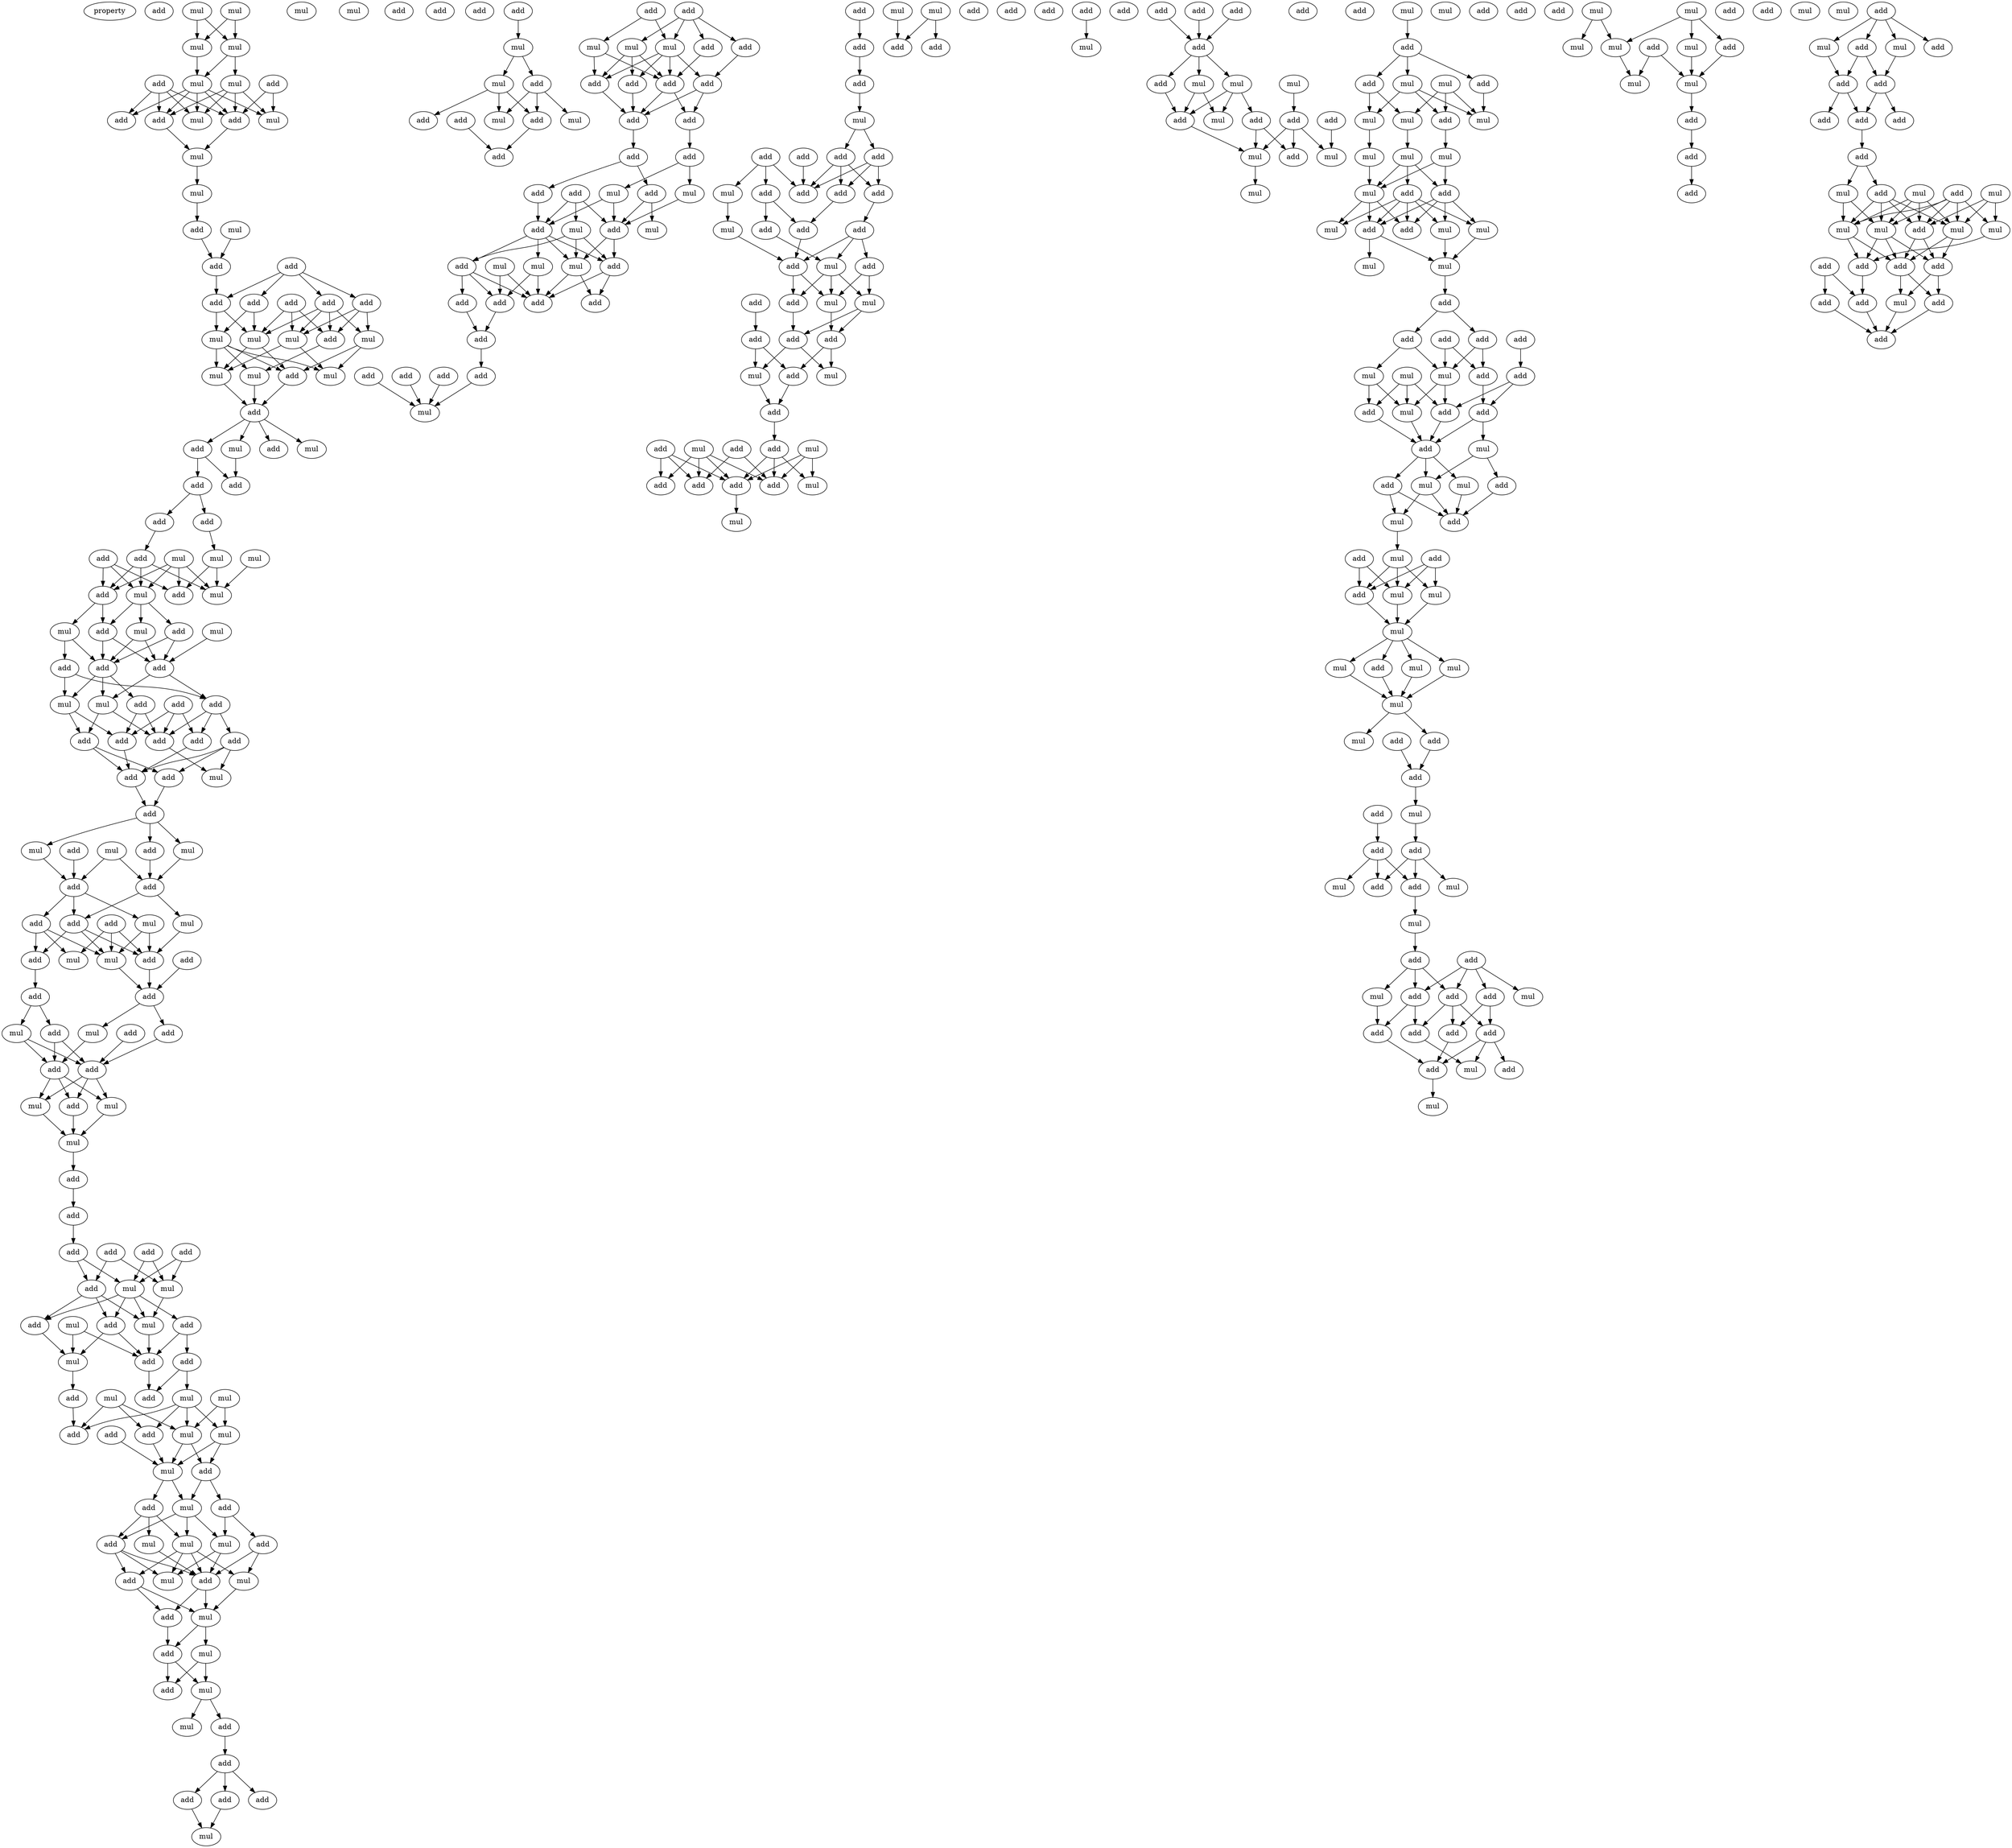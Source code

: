 digraph {
    node [fontcolor=black]
    property [mul=2,lf=1.4]
    0 [ label = add ];
    1 [ label = mul ];
    2 [ label = mul ];
    3 [ label = mul ];
    4 [ label = mul ];
    5 [ label = mul ];
    6 [ label = mul ];
    7 [ label = add ];
    8 [ label = mul ];
    9 [ label = add ];
    10 [ label = add ];
    11 [ label = mul ];
    12 [ label = mul ];
    13 [ label = add ];
    14 [ label = add ];
    15 [ label = mul ];
    16 [ label = mul ];
    17 [ label = add ];
    18 [ label = mul ];
    19 [ label = add ];
    20 [ label = add ];
    21 [ label = add ];
    22 [ label = add ];
    23 [ label = add ];
    24 [ label = add ];
    25 [ label = add ];
    26 [ label = add ];
    27 [ label = mul ];
    28 [ label = mul ];
    29 [ label = mul ];
    30 [ label = mul ];
    31 [ label = add ];
    32 [ label = mul ];
    33 [ label = mul ];
    34 [ label = mul ];
    35 [ label = add ];
    36 [ label = add ];
    37 [ label = add ];
    38 [ label = mul ];
    39 [ label = mul ];
    40 [ label = mul ];
    41 [ label = add ];
    42 [ label = add ];
    43 [ label = add ];
    44 [ label = add ];
    45 [ label = mul ];
    46 [ label = mul ];
    47 [ label = mul ];
    48 [ label = add ];
    49 [ label = add ];
    50 [ label = add ];
    51 [ label = mul ];
    52 [ label = add ];
    53 [ label = mul ];
    54 [ label = mul ];
    55 [ label = add ];
    56 [ label = add ];
    57 [ label = mul ];
    58 [ label = mul ];
    59 [ label = add ];
    60 [ label = add ];
    61 [ label = add ];
    62 [ label = mul ];
    63 [ label = mul ];
    64 [ label = add ];
    65 [ label = add ];
    66 [ label = add ];
    67 [ label = add ];
    68 [ label = add ];
    69 [ label = add ];
    70 [ label = add ];
    71 [ label = add ];
    72 [ label = add ];
    73 [ label = add ];
    74 [ label = mul ];
    75 [ label = add ];
    76 [ label = mul ];
    77 [ label = mul ];
    78 [ label = add ];
    79 [ label = add ];
    80 [ label = mul ];
    81 [ label = add ];
    82 [ label = add ];
    83 [ label = add ];
    84 [ label = mul ];
    85 [ label = add ];
    86 [ label = add ];
    87 [ label = mul ];
    88 [ label = mul ];
    89 [ label = mul ];
    90 [ label = add ];
    91 [ label = add ];
    92 [ label = add ];
    93 [ label = add ];
    94 [ label = add ];
    95 [ label = mul ];
    96 [ label = add ];
    97 [ label = add ];
    98 [ label = add ];
    99 [ label = mul ];
    100 [ label = add ];
    101 [ label = add ];
    102 [ label = mul ];
    103 [ label = add ];
    104 [ label = mul ];
    105 [ label = mul ];
    106 [ label = add ];
    107 [ label = add ];
    108 [ label = add ];
    109 [ label = add ];
    110 [ label = add ];
    111 [ label = add ];
    112 [ label = add ];
    113 [ label = add ];
    114 [ label = add ];
    115 [ label = mul ];
    116 [ label = mul ];
    117 [ label = add ];
    118 [ label = mul ];
    119 [ label = mul ];
    120 [ label = add ];
    121 [ label = add ];
    122 [ label = mul ];
    123 [ label = add ];
    124 [ label = add ];
    125 [ label = add ];
    126 [ label = mul ];
    127 [ label = mul ];
    128 [ label = add ];
    129 [ label = mul ];
    130 [ label = mul ];
    131 [ label = add ];
    132 [ label = add ];
    133 [ label = add ];
    134 [ label = mul ];
    135 [ label = mul ];
    136 [ label = add ];
    137 [ label = mul ];
    138 [ label = add ];
    139 [ label = add ];
    140 [ label = mul ];
    141 [ label = add ];
    142 [ label = mul ];
    143 [ label = mul ];
    144 [ label = add ];
    145 [ label = mul ];
    146 [ label = mul ];
    147 [ label = add ];
    148 [ label = add ];
    149 [ label = mul ];
    150 [ label = add ];
    151 [ label = mul ];
    152 [ label = add ];
    153 [ label = mul ];
    154 [ label = add ];
    155 [ label = mul ];
    156 [ label = add ];
    157 [ label = add ];
    158 [ label = add ];
    159 [ label = add ];
    160 [ label = add ];
    161 [ label = add ];
    162 [ label = add ];
    163 [ label = mul ];
    164 [ label = mul ];
    165 [ label = add ];
    166 [ label = mul ];
    167 [ label = mul ];
    168 [ label = mul ];
    169 [ label = add ];
    170 [ label = add ];
    171 [ label = add ];
    172 [ label = add ];
    173 [ label = add ];
    174 [ label = add ];
    175 [ label = add ];
    176 [ label = mul ];
    177 [ label = mul ];
    178 [ label = mul ];
    179 [ label = add ];
    180 [ label = add ];
    181 [ label = add ];
    182 [ label = add ];
    183 [ label = add ];
    184 [ label = add ];
    185 [ label = add ];
    186 [ label = add ];
    187 [ label = add ];
    188 [ label = mul ];
    189 [ label = add ];
    190 [ label = mul ];
    191 [ label = add ];
    192 [ label = add ];
    193 [ label = mul ];
    194 [ label = add ];
    195 [ label = mul ];
    196 [ label = add ];
    197 [ label = add ];
    198 [ label = mul ];
    199 [ label = mul ];
    200 [ label = mul ];
    201 [ label = add ];
    202 [ label = add ];
    203 [ label = add ];
    204 [ label = add ];
    205 [ label = add ];
    206 [ label = add ];
    207 [ label = add ];
    208 [ label = add ];
    209 [ label = add ];
    210 [ label = add ];
    211 [ label = add ];
    212 [ label = mul ];
    213 [ label = mul ];
    214 [ label = add ];
    215 [ label = add ];
    216 [ label = mul ];
    217 [ label = add ];
    218 [ label = add ];
    219 [ label = add ];
    220 [ label = mul ];
    221 [ label = add ];
    222 [ label = add ];
    223 [ label = add ];
    224 [ label = add ];
    225 [ label = add ];
    226 [ label = add ];
    227 [ label = mul ];
    228 [ label = add ];
    229 [ label = add ];
    230 [ label = add ];
    231 [ label = add ];
    232 [ label = mul ];
    233 [ label = add ];
    234 [ label = add ];
    235 [ label = add ];
    236 [ label = add ];
    237 [ label = add ];
    238 [ label = mul ];
    239 [ label = mul ];
    240 [ label = add ];
    241 [ label = add ];
    242 [ label = mul ];
    243 [ label = add ];
    244 [ label = add ];
    245 [ label = add ];
    246 [ label = mul ];
    247 [ label = add ];
    248 [ label = mul ];
    249 [ label = add ];
    250 [ label = mul ];
    251 [ label = mul ];
    252 [ label = add ];
    253 [ label = add ];
    254 [ label = add ];
    255 [ label = add ];
    256 [ label = add ];
    257 [ label = add ];
    258 [ label = mul ];
    259 [ label = add ];
    260 [ label = mul ];
    261 [ label = add ];
    262 [ label = mul ];
    263 [ label = add ];
    264 [ label = add ];
    265 [ label = add ];
    266 [ label = add ];
    267 [ label = add ];
    268 [ label = mul ];
    269 [ label = add ];
    270 [ label = mul ];
    271 [ label = mul ];
    272 [ label = add ];
    273 [ label = mul ];
    274 [ label = add ];
    275 [ label = add ];
    276 [ label = add ];
    277 [ label = mul ];
    278 [ label = add ];
    279 [ label = mul ];
    280 [ label = mul ];
    281 [ label = add ];
    282 [ label = add ];
    283 [ label = mul ];
    284 [ label = add ];
    285 [ label = add ];
    286 [ label = mul ];
    287 [ label = mul ];
    288 [ label = add ];
    289 [ label = mul ];
    290 [ label = mul ];
    291 [ label = mul ];
    292 [ label = add ];
    293 [ label = mul ];
    294 [ label = mul ];
    295 [ label = mul ];
    296 [ label = mul ];
    297 [ label = add ];
    298 [ label = add ];
    299 [ label = mul ];
    300 [ label = add ];
    301 [ label = mul ];
    302 [ label = mul ];
    303 [ label = add ];
    304 [ label = mul ];
    305 [ label = mul ];
    306 [ label = add ];
    307 [ label = add ];
    308 [ label = add ];
    309 [ label = add ];
    310 [ label = add ];
    311 [ label = mul ];
    312 [ label = add ];
    313 [ label = mul ];
    314 [ label = mul ];
    315 [ label = add ];
    316 [ label = add ];
    317 [ label = add ];
    318 [ label = add ];
    319 [ label = mul ];
    320 [ label = mul ];
    321 [ label = add ];
    322 [ label = add ];
    323 [ label = add ];
    324 [ label = mul ];
    325 [ label = mul ];
    326 [ label = mul ];
    327 [ label = add ];
    328 [ label = add ];
    329 [ label = add ];
    330 [ label = mul ];
    331 [ label = mul ];
    332 [ label = add ];
    333 [ label = mul ];
    334 [ label = mul ];
    335 [ label = mul ];
    336 [ label = mul ];
    337 [ label = add ];
    338 [ label = mul ];
    339 [ label = mul ];
    340 [ label = add ];
    341 [ label = mul ];
    342 [ label = mul ];
    343 [ label = add ];
    344 [ label = add ];
    345 [ label = add ];
    346 [ label = add ];
    347 [ label = mul ];
    348 [ label = add ];
    349 [ label = add ];
    350 [ label = add ];
    351 [ label = add ];
    352 [ label = mul ];
    353 [ label = add ];
    354 [ label = mul ];
    355 [ label = add ];
    356 [ label = mul ];
    357 [ label = add ];
    358 [ label = add ];
    359 [ label = mul ];
    360 [ label = add ];
    361 [ label = add ];
    362 [ label = mul ];
    363 [ label = add ];
    364 [ label = add ];
    365 [ label = add ];
    366 [ label = add ];
    367 [ label = add ];
    368 [ label = mul ];
    369 [ label = add ];
    370 [ label = add ];
    371 [ label = mul ];
    372 [ label = mul ];
    373 [ label = mul ];
    374 [ label = mul ];
    375 [ label = mul ];
    376 [ label = mul ];
    377 [ label = add ];
    378 [ label = add ];
    379 [ label = mul ];
    380 [ label = mul ];
    381 [ label = add ];
    382 [ label = add ];
    383 [ label = add ];
    384 [ label = mul ];
    385 [ label = add ];
    386 [ label = mul ];
    387 [ label = add ];
    388 [ label = add ];
    389 [ label = mul ];
    390 [ label = mul ];
    391 [ label = add ];
    392 [ label = add ];
    393 [ label = add ];
    394 [ label = add ];
    395 [ label = add ];
    396 [ label = add ];
    397 [ label = add ];
    398 [ label = add ];
    399 [ label = mul ];
    400 [ label = add ];
    401 [ label = add ];
    402 [ label = mul ];
    403 [ label = mul ];
    404 [ label = add ];
    405 [ label = mul ];
    406 [ label = mul ];
    407 [ label = mul ];
    408 [ label = mul ];
    409 [ label = add ];
    410 [ label = add ];
    411 [ label = add ];
    412 [ label = add ];
    413 [ label = add ];
    414 [ label = add ];
    415 [ label = add ];
    416 [ label = mul ];
    417 [ label = add ];
    1 -> 4 [ name = 0 ];
    1 -> 5 [ name = 1 ];
    3 -> 4 [ name = 2 ];
    3 -> 5 [ name = 3 ];
    4 -> 8 [ name = 4 ];
    5 -> 6 [ name = 5 ];
    5 -> 8 [ name = 6 ];
    6 -> 10 [ name = 7 ];
    6 -> 11 [ name = 8 ];
    6 -> 12 [ name = 9 ];
    6 -> 14 [ name = 10 ];
    7 -> 10 [ name = 11 ];
    7 -> 11 [ name = 12 ];
    7 -> 13 [ name = 13 ];
    7 -> 14 [ name = 14 ];
    8 -> 10 [ name = 15 ];
    8 -> 11 [ name = 16 ];
    8 -> 12 [ name = 17 ];
    8 -> 13 [ name = 18 ];
    8 -> 14 [ name = 19 ];
    9 -> 12 [ name = 20 ];
    9 -> 14 [ name = 21 ];
    10 -> 15 [ name = 22 ];
    14 -> 15 [ name = 23 ];
    15 -> 16 [ name = 24 ];
    16 -> 17 [ name = 25 ];
    17 -> 20 [ name = 26 ];
    18 -> 20 [ name = 27 ];
    19 -> 21 [ name = 28 ];
    19 -> 23 [ name = 29 ];
    19 -> 24 [ name = 30 ];
    19 -> 25 [ name = 31 ];
    20 -> 24 [ name = 32 ];
    21 -> 26 [ name = 33 ];
    21 -> 28 [ name = 34 ];
    21 -> 29 [ name = 35 ];
    22 -> 26 [ name = 36 ];
    22 -> 27 [ name = 37 ];
    22 -> 28 [ name = 38 ];
    23 -> 27 [ name = 39 ];
    23 -> 30 [ name = 40 ];
    24 -> 27 [ name = 41 ];
    24 -> 30 [ name = 42 ];
    25 -> 26 [ name = 43 ];
    25 -> 27 [ name = 44 ];
    25 -> 28 [ name = 45 ];
    25 -> 29 [ name = 46 ];
    26 -> 33 [ name = 47 ];
    27 -> 31 [ name = 48 ];
    27 -> 32 [ name = 49 ];
    28 -> 32 [ name = 50 ];
    28 -> 34 [ name = 51 ];
    29 -> 31 [ name = 52 ];
    29 -> 34 [ name = 53 ];
    30 -> 31 [ name = 54 ];
    30 -> 32 [ name = 55 ];
    30 -> 33 [ name = 56 ];
    30 -> 34 [ name = 57 ];
    31 -> 35 [ name = 58 ];
    32 -> 35 [ name = 59 ];
    33 -> 35 [ name = 60 ];
    35 -> 36 [ name = 61 ];
    35 -> 37 [ name = 62 ];
    35 -> 38 [ name = 63 ];
    35 -> 40 [ name = 64 ];
    36 -> 41 [ name = 65 ];
    36 -> 42 [ name = 66 ];
    40 -> 42 [ name = 67 ];
    41 -> 43 [ name = 68 ];
    41 -> 44 [ name = 69 ];
    43 -> 49 [ name = 70 ];
    44 -> 45 [ name = 71 ];
    45 -> 50 [ name = 72 ];
    45 -> 53 [ name = 73 ];
    46 -> 53 [ name = 74 ];
    47 -> 50 [ name = 75 ];
    47 -> 51 [ name = 76 ];
    47 -> 52 [ name = 77 ];
    47 -> 53 [ name = 78 ];
    48 -> 50 [ name = 79 ];
    48 -> 51 [ name = 80 ];
    48 -> 52 [ name = 81 ];
    49 -> 51 [ name = 82 ];
    49 -> 52 [ name = 83 ];
    49 -> 53 [ name = 84 ];
    51 -> 55 [ name = 85 ];
    51 -> 56 [ name = 86 ];
    51 -> 58 [ name = 87 ];
    52 -> 54 [ name = 88 ];
    52 -> 56 [ name = 89 ];
    54 -> 59 [ name = 90 ];
    54 -> 60 [ name = 91 ];
    55 -> 59 [ name = 92 ];
    55 -> 61 [ name = 93 ];
    56 -> 59 [ name = 94 ];
    56 -> 61 [ name = 95 ];
    57 -> 61 [ name = 96 ];
    58 -> 59 [ name = 97 ];
    58 -> 61 [ name = 98 ];
    59 -> 62 [ name = 99 ];
    59 -> 63 [ name = 100 ];
    59 -> 66 [ name = 101 ];
    60 -> 62 [ name = 102 ];
    60 -> 64 [ name = 103 ];
    61 -> 63 [ name = 104 ];
    61 -> 64 [ name = 105 ];
    62 -> 68 [ name = 106 ];
    62 -> 69 [ name = 107 ];
    63 -> 67 [ name = 108 ];
    63 -> 68 [ name = 109 ];
    64 -> 67 [ name = 110 ];
    64 -> 70 [ name = 111 ];
    64 -> 71 [ name = 112 ];
    65 -> 67 [ name = 113 ];
    65 -> 69 [ name = 114 ];
    65 -> 70 [ name = 115 ];
    66 -> 67 [ name = 116 ];
    66 -> 69 [ name = 117 ];
    67 -> 74 [ name = 118 ];
    68 -> 72 [ name = 119 ];
    68 -> 73 [ name = 120 ];
    69 -> 72 [ name = 121 ];
    70 -> 72 [ name = 122 ];
    71 -> 72 [ name = 123 ];
    71 -> 73 [ name = 124 ];
    71 -> 74 [ name = 125 ];
    72 -> 75 [ name = 126 ];
    73 -> 75 [ name = 127 ];
    75 -> 76 [ name = 128 ];
    75 -> 77 [ name = 129 ];
    75 -> 78 [ name = 130 ];
    76 -> 81 [ name = 131 ];
    77 -> 82 [ name = 132 ];
    78 -> 81 [ name = 133 ];
    79 -> 82 [ name = 134 ];
    80 -> 81 [ name = 135 ];
    80 -> 82 [ name = 136 ];
    81 -> 83 [ name = 137 ];
    81 -> 84 [ name = 138 ];
    82 -> 83 [ name = 139 ];
    82 -> 86 [ name = 140 ];
    82 -> 87 [ name = 141 ];
    83 -> 89 [ name = 142 ];
    83 -> 90 [ name = 143 ];
    83 -> 91 [ name = 144 ];
    84 -> 91 [ name = 145 ];
    85 -> 88 [ name = 146 ];
    85 -> 89 [ name = 147 ];
    85 -> 91 [ name = 148 ];
    86 -> 88 [ name = 149 ];
    86 -> 89 [ name = 150 ];
    86 -> 90 [ name = 151 ];
    87 -> 89 [ name = 152 ];
    87 -> 91 [ name = 153 ];
    89 -> 94 [ name = 154 ];
    90 -> 93 [ name = 155 ];
    91 -> 94 [ name = 156 ];
    92 -> 94 [ name = 157 ];
    93 -> 98 [ name = 158 ];
    93 -> 99 [ name = 159 ];
    94 -> 95 [ name = 160 ];
    94 -> 97 [ name = 161 ];
    95 -> 100 [ name = 162 ];
    96 -> 101 [ name = 163 ];
    97 -> 101 [ name = 164 ];
    98 -> 100 [ name = 165 ];
    98 -> 101 [ name = 166 ];
    99 -> 100 [ name = 167 ];
    99 -> 101 [ name = 168 ];
    100 -> 102 [ name = 169 ];
    100 -> 103 [ name = 170 ];
    100 -> 104 [ name = 171 ];
    101 -> 102 [ name = 172 ];
    101 -> 103 [ name = 173 ];
    101 -> 104 [ name = 174 ];
    102 -> 105 [ name = 175 ];
    103 -> 105 [ name = 176 ];
    104 -> 105 [ name = 177 ];
    105 -> 106 [ name = 178 ];
    106 -> 107 [ name = 179 ];
    107 -> 111 [ name = 180 ];
    109 -> 115 [ name = 181 ];
    109 -> 116 [ name = 182 ];
    110 -> 113 [ name = 183 ];
    110 -> 116 [ name = 184 ];
    111 -> 113 [ name = 185 ];
    111 -> 115 [ name = 186 ];
    112 -> 115 [ name = 187 ];
    112 -> 116 [ name = 188 ];
    113 -> 117 [ name = 189 ];
    113 -> 118 [ name = 190 ];
    113 -> 120 [ name = 191 ];
    115 -> 117 [ name = 192 ];
    115 -> 118 [ name = 193 ];
    115 -> 120 [ name = 194 ];
    115 -> 121 [ name = 195 ];
    116 -> 118 [ name = 196 ];
    117 -> 122 [ name = 197 ];
    117 -> 124 [ name = 198 ];
    118 -> 124 [ name = 199 ];
    119 -> 122 [ name = 200 ];
    119 -> 124 [ name = 201 ];
    120 -> 122 [ name = 202 ];
    121 -> 123 [ name = 203 ];
    121 -> 124 [ name = 204 ];
    122 -> 125 [ name = 205 ];
    123 -> 126 [ name = 206 ];
    123 -> 128 [ name = 207 ];
    124 -> 128 [ name = 208 ];
    125 -> 132 [ name = 209 ];
    126 -> 130 [ name = 210 ];
    126 -> 131 [ name = 211 ];
    126 -> 132 [ name = 212 ];
    126 -> 134 [ name = 213 ];
    127 -> 130 [ name = 214 ];
    127 -> 134 [ name = 215 ];
    129 -> 131 [ name = 216 ];
    129 -> 132 [ name = 217 ];
    129 -> 134 [ name = 218 ];
    130 -> 135 [ name = 219 ];
    130 -> 136 [ name = 220 ];
    131 -> 135 [ name = 221 ];
    133 -> 135 [ name = 222 ];
    134 -> 135 [ name = 223 ];
    134 -> 136 [ name = 224 ];
    135 -> 137 [ name = 225 ];
    135 -> 139 [ name = 226 ];
    136 -> 137 [ name = 227 ];
    136 -> 138 [ name = 228 ];
    137 -> 140 [ name = 229 ];
    137 -> 141 [ name = 230 ];
    137 -> 142 [ name = 231 ];
    138 -> 142 [ name = 232 ];
    138 -> 144 [ name = 233 ];
    139 -> 140 [ name = 234 ];
    139 -> 141 [ name = 235 ];
    139 -> 143 [ name = 236 ];
    140 -> 145 [ name = 237 ];
    140 -> 146 [ name = 238 ];
    140 -> 147 [ name = 239 ];
    140 -> 148 [ name = 240 ];
    141 -> 145 [ name = 241 ];
    141 -> 147 [ name = 242 ];
    141 -> 148 [ name = 243 ];
    142 -> 145 [ name = 244 ];
    142 -> 148 [ name = 245 ];
    143 -> 148 [ name = 246 ];
    144 -> 146 [ name = 247 ];
    144 -> 148 [ name = 248 ];
    146 -> 149 [ name = 249 ];
    147 -> 149 [ name = 250 ];
    147 -> 150 [ name = 251 ];
    148 -> 149 [ name = 252 ];
    148 -> 150 [ name = 253 ];
    149 -> 151 [ name = 254 ];
    149 -> 152 [ name = 255 ];
    150 -> 152 [ name = 256 ];
    151 -> 153 [ name = 257 ];
    151 -> 154 [ name = 258 ];
    152 -> 153 [ name = 259 ];
    152 -> 154 [ name = 260 ];
    153 -> 155 [ name = 261 ];
    153 -> 157 [ name = 262 ];
    157 -> 158 [ name = 263 ];
    158 -> 160 [ name = 264 ];
    158 -> 161 [ name = 265 ];
    158 -> 162 [ name = 266 ];
    159 -> 163 [ name = 267 ];
    160 -> 164 [ name = 268 ];
    161 -> 164 [ name = 269 ];
    163 -> 165 [ name = 270 ];
    163 -> 166 [ name = 271 ];
    165 -> 167 [ name = 272 ];
    165 -> 168 [ name = 273 ];
    165 -> 170 [ name = 274 ];
    166 -> 167 [ name = 275 ];
    166 -> 170 [ name = 276 ];
    166 -> 171 [ name = 277 ];
    169 -> 172 [ name = 278 ];
    170 -> 172 [ name = 279 ];
    173 -> 176 [ name = 280 ];
    173 -> 177 [ name = 281 ];
    174 -> 175 [ name = 282 ];
    174 -> 176 [ name = 283 ];
    174 -> 178 [ name = 284 ];
    174 -> 179 [ name = 285 ];
    175 -> 183 [ name = 286 ];
    176 -> 180 [ name = 287 ];
    176 -> 181 [ name = 288 ];
    176 -> 182 [ name = 289 ];
    176 -> 183 [ name = 290 ];
    177 -> 180 [ name = 291 ];
    177 -> 182 [ name = 292 ];
    178 -> 180 [ name = 293 ];
    178 -> 181 [ name = 294 ];
    178 -> 182 [ name = 295 ];
    179 -> 180 [ name = 296 ];
    180 -> 184 [ name = 297 ];
    180 -> 185 [ name = 298 ];
    181 -> 184 [ name = 299 ];
    182 -> 184 [ name = 300 ];
    183 -> 184 [ name = 301 ];
    183 -> 185 [ name = 302 ];
    184 -> 186 [ name = 303 ];
    185 -> 187 [ name = 304 ];
    186 -> 189 [ name = 305 ];
    186 -> 191 [ name = 306 ];
    187 -> 188 [ name = 307 ];
    187 -> 190 [ name = 308 ];
    188 -> 194 [ name = 309 ];
    189 -> 196 [ name = 310 ];
    190 -> 194 [ name = 311 ];
    190 -> 196 [ name = 312 ];
    191 -> 194 [ name = 313 ];
    191 -> 195 [ name = 314 ];
    192 -> 193 [ name = 315 ];
    192 -> 194 [ name = 316 ];
    192 -> 196 [ name = 317 ];
    193 -> 197 [ name = 318 ];
    193 -> 200 [ name = 319 ];
    193 -> 201 [ name = 320 ];
    194 -> 197 [ name = 321 ];
    194 -> 200 [ name = 322 ];
    196 -> 197 [ name = 323 ];
    196 -> 198 [ name = 324 ];
    196 -> 200 [ name = 325 ];
    196 -> 201 [ name = 326 ];
    197 -> 202 [ name = 327 ];
    197 -> 204 [ name = 328 ];
    198 -> 202 [ name = 329 ];
    198 -> 205 [ name = 330 ];
    199 -> 202 [ name = 331 ];
    199 -> 205 [ name = 332 ];
    200 -> 202 [ name = 333 ];
    200 -> 204 [ name = 334 ];
    201 -> 202 [ name = 335 ];
    201 -> 203 [ name = 336 ];
    201 -> 205 [ name = 337 ];
    203 -> 206 [ name = 338 ];
    205 -> 206 [ name = 339 ];
    206 -> 210 [ name = 340 ];
    207 -> 212 [ name = 341 ];
    208 -> 212 [ name = 342 ];
    209 -> 212 [ name = 343 ];
    210 -> 212 [ name = 344 ];
    211 -> 214 [ name = 345 ];
    213 -> 217 [ name = 346 ];
    213 -> 219 [ name = 347 ];
    214 -> 218 [ name = 348 ];
    216 -> 217 [ name = 349 ];
    218 -> 220 [ name = 350 ];
    220 -> 222 [ name = 351 ];
    220 -> 223 [ name = 352 ];
    221 -> 225 [ name = 353 ];
    221 -> 226 [ name = 354 ];
    221 -> 227 [ name = 355 ];
    222 -> 225 [ name = 356 ];
    222 -> 228 [ name = 357 ];
    222 -> 229 [ name = 358 ];
    223 -> 225 [ name = 359 ];
    223 -> 228 [ name = 360 ];
    223 -> 229 [ name = 361 ];
    224 -> 225 [ name = 362 ];
    226 -> 230 [ name = 363 ];
    226 -> 233 [ name = 364 ];
    227 -> 232 [ name = 365 ];
    228 -> 231 [ name = 366 ];
    229 -> 230 [ name = 367 ];
    230 -> 234 [ name = 368 ];
    231 -> 234 [ name = 369 ];
    231 -> 236 [ name = 370 ];
    231 -> 238 [ name = 371 ];
    232 -> 234 [ name = 372 ];
    233 -> 238 [ name = 373 ];
    234 -> 241 [ name = 374 ];
    234 -> 242 [ name = 375 ];
    236 -> 239 [ name = 376 ];
    236 -> 242 [ name = 377 ];
    238 -> 239 [ name = 378 ];
    238 -> 241 [ name = 379 ];
    238 -> 242 [ name = 380 ];
    239 -> 243 [ name = 381 ];
    239 -> 244 [ name = 382 ];
    240 -> 245 [ name = 383 ];
    241 -> 243 [ name = 384 ];
    242 -> 244 [ name = 385 ];
    243 -> 246 [ name = 386 ];
    243 -> 248 [ name = 387 ];
    244 -> 247 [ name = 388 ];
    244 -> 248 [ name = 389 ];
    245 -> 246 [ name = 390 ];
    245 -> 247 [ name = 391 ];
    246 -> 249 [ name = 392 ];
    247 -> 249 [ name = 393 ];
    249 -> 253 [ name = 394 ];
    250 -> 255 [ name = 395 ];
    250 -> 256 [ name = 396 ];
    250 -> 257 [ name = 397 ];
    250 -> 259 [ name = 398 ];
    251 -> 256 [ name = 399 ];
    251 -> 258 [ name = 400 ];
    251 -> 259 [ name = 401 ];
    252 -> 255 [ name = 402 ];
    252 -> 257 [ name = 403 ];
    252 -> 259 [ name = 404 ];
    253 -> 256 [ name = 405 ];
    253 -> 258 [ name = 406 ];
    253 -> 259 [ name = 407 ];
    254 -> 255 [ name = 408 ];
    254 -> 256 [ name = 409 ];
    259 -> 260 [ name = 410 ];
    261 -> 262 [ name = 411 ];
    264 -> 267 [ name = 412 ];
    265 -> 267 [ name = 413 ];
    266 -> 267 [ name = 414 ];
    267 -> 269 [ name = 415 ];
    267 -> 270 [ name = 416 ];
    267 -> 271 [ name = 417 ];
    268 -> 274 [ name = 418 ];
    269 -> 272 [ name = 419 ];
    270 -> 272 [ name = 420 ];
    270 -> 273 [ name = 421 ];
    271 -> 272 [ name = 422 ];
    271 -> 273 [ name = 423 ];
    271 -> 276 [ name = 424 ];
    272 -> 277 [ name = 425 ];
    274 -> 277 [ name = 426 ];
    274 -> 278 [ name = 427 ];
    274 -> 279 [ name = 428 ];
    275 -> 279 [ name = 429 ];
    276 -> 277 [ name = 430 ];
    276 -> 278 [ name = 431 ];
    277 -> 280 [ name = 432 ];
    283 -> 284 [ name = 433 ];
    284 -> 285 [ name = 434 ];
    284 -> 286 [ name = 435 ];
    284 -> 288 [ name = 436 ];
    285 -> 291 [ name = 437 ];
    286 -> 290 [ name = 438 ];
    286 -> 291 [ name = 439 ];
    286 -> 292 [ name = 440 ];
    287 -> 289 [ name = 441 ];
    287 -> 291 [ name = 442 ];
    287 -> 292 [ name = 443 ];
    288 -> 289 [ name = 444 ];
    288 -> 290 [ name = 445 ];
    289 -> 294 [ name = 446 ];
    290 -> 293 [ name = 447 ];
    292 -> 295 [ name = 448 ];
    293 -> 296 [ name = 449 ];
    294 -> 296 [ name = 450 ];
    294 -> 297 [ name = 451 ];
    294 -> 298 [ name = 452 ];
    295 -> 296 [ name = 453 ];
    295 -> 297 [ name = 454 ];
    296 -> 300 [ name = 455 ];
    296 -> 301 [ name = 456 ];
    296 -> 303 [ name = 457 ];
    297 -> 299 [ name = 458 ];
    297 -> 300 [ name = 459 ];
    297 -> 302 [ name = 460 ];
    297 -> 303 [ name = 461 ];
    298 -> 299 [ name = 462 ];
    298 -> 300 [ name = 463 ];
    298 -> 301 [ name = 464 ];
    298 -> 302 [ name = 465 ];
    298 -> 303 [ name = 466 ];
    299 -> 305 [ name = 467 ];
    300 -> 304 [ name = 468 ];
    300 -> 305 [ name = 469 ];
    302 -> 305 [ name = 470 ];
    305 -> 306 [ name = 471 ];
    306 -> 309 [ name = 472 ];
    306 -> 310 [ name = 473 ];
    307 -> 311 [ name = 474 ];
    307 -> 315 [ name = 475 ];
    308 -> 312 [ name = 476 ];
    309 -> 311 [ name = 477 ];
    309 -> 313 [ name = 478 ];
    310 -> 311 [ name = 479 ];
    310 -> 315 [ name = 480 ];
    311 -> 316 [ name = 481 ];
    311 -> 319 [ name = 482 ];
    312 -> 316 [ name = 483 ];
    312 -> 317 [ name = 484 ];
    313 -> 318 [ name = 485 ];
    313 -> 319 [ name = 486 ];
    314 -> 316 [ name = 487 ];
    314 -> 318 [ name = 488 ];
    314 -> 319 [ name = 489 ];
    315 -> 317 [ name = 490 ];
    316 -> 321 [ name = 491 ];
    317 -> 320 [ name = 492 ];
    317 -> 321 [ name = 493 ];
    318 -> 321 [ name = 494 ];
    319 -> 321 [ name = 495 ];
    320 -> 323 [ name = 496 ];
    320 -> 324 [ name = 497 ];
    321 -> 322 [ name = 498 ];
    321 -> 324 [ name = 499 ];
    321 -> 325 [ name = 500 ];
    322 -> 326 [ name = 501 ];
    322 -> 327 [ name = 502 ];
    323 -> 327 [ name = 503 ];
    324 -> 326 [ name = 504 ];
    324 -> 327 [ name = 505 ];
    325 -> 327 [ name = 506 ];
    326 -> 330 [ name = 507 ];
    328 -> 332 [ name = 508 ];
    328 -> 333 [ name = 509 ];
    328 -> 334 [ name = 510 ];
    329 -> 332 [ name = 511 ];
    329 -> 334 [ name = 512 ];
    330 -> 332 [ name = 513 ];
    330 -> 333 [ name = 514 ];
    330 -> 334 [ name = 515 ];
    332 -> 335 [ name = 516 ];
    333 -> 335 [ name = 517 ];
    334 -> 335 [ name = 518 ];
    335 -> 336 [ name = 519 ];
    335 -> 337 [ name = 520 ];
    335 -> 338 [ name = 521 ];
    335 -> 339 [ name = 522 ];
    336 -> 341 [ name = 523 ];
    337 -> 341 [ name = 524 ];
    338 -> 341 [ name = 525 ];
    339 -> 341 [ name = 526 ];
    341 -> 342 [ name = 527 ];
    341 -> 345 [ name = 528 ];
    344 -> 346 [ name = 529 ];
    345 -> 346 [ name = 530 ];
    346 -> 347 [ name = 531 ];
    347 -> 351 [ name = 532 ];
    348 -> 350 [ name = 533 ];
    350 -> 352 [ name = 534 ];
    350 -> 353 [ name = 535 ];
    350 -> 355 [ name = 536 ];
    351 -> 353 [ name = 537 ];
    351 -> 354 [ name = 538 ];
    351 -> 355 [ name = 539 ];
    353 -> 356 [ name = 540 ];
    356 -> 357 [ name = 541 ];
    357 -> 360 [ name = 542 ];
    357 -> 362 [ name = 543 ];
    357 -> 363 [ name = 544 ];
    358 -> 359 [ name = 545 ];
    358 -> 360 [ name = 546 ];
    358 -> 361 [ name = 547 ];
    358 -> 363 [ name = 548 ];
    360 -> 364 [ name = 549 ];
    360 -> 367 [ name = 550 ];
    361 -> 365 [ name = 551 ];
    361 -> 366 [ name = 552 ];
    362 -> 367 [ name = 553 ];
    363 -> 364 [ name = 554 ];
    363 -> 365 [ name = 555 ];
    363 -> 366 [ name = 556 ];
    364 -> 368 [ name = 557 ];
    365 -> 368 [ name = 558 ];
    365 -> 369 [ name = 559 ];
    365 -> 370 [ name = 560 ];
    366 -> 369 [ name = 561 ];
    367 -> 369 [ name = 562 ];
    369 -> 371 [ name = 563 ];
    372 -> 374 [ name = 564 ];
    372 -> 376 [ name = 565 ];
    373 -> 374 [ name = 566 ];
    373 -> 375 [ name = 567 ];
    373 -> 377 [ name = 568 ];
    374 -> 379 [ name = 569 ];
    375 -> 380 [ name = 570 ];
    377 -> 380 [ name = 571 ];
    378 -> 379 [ name = 572 ];
    378 -> 380 [ name = 573 ];
    380 -> 381 [ name = 574 ];
    381 -> 385 [ name = 575 ];
    385 -> 387 [ name = 576 ];
    388 -> 389 [ name = 577 ];
    388 -> 390 [ name = 578 ];
    388 -> 391 [ name = 579 ];
    388 -> 392 [ name = 580 ];
    389 -> 394 [ name = 581 ];
    390 -> 393 [ name = 582 ];
    392 -> 393 [ name = 583 ];
    392 -> 394 [ name = 584 ];
    393 -> 395 [ name = 585 ];
    393 -> 397 [ name = 586 ];
    394 -> 396 [ name = 587 ];
    394 -> 397 [ name = 588 ];
    397 -> 398 [ name = 589 ];
    398 -> 401 [ name = 590 ];
    398 -> 403 [ name = 591 ];
    399 -> 404 [ name = 592 ];
    399 -> 407 [ name = 593 ];
    399 -> 408 [ name = 594 ];
    400 -> 404 [ name = 595 ];
    400 -> 405 [ name = 596 ];
    400 -> 406 [ name = 597 ];
    400 -> 407 [ name = 598 ];
    400 -> 408 [ name = 599 ];
    401 -> 404 [ name = 600 ];
    401 -> 405 [ name = 601 ];
    401 -> 406 [ name = 602 ];
    401 -> 408 [ name = 603 ];
    402 -> 404 [ name = 604 ];
    402 -> 405 [ name = 605 ];
    402 -> 406 [ name = 606 ];
    402 -> 408 [ name = 607 ];
    403 -> 405 [ name = 608 ];
    403 -> 406 [ name = 609 ];
    404 -> 410 [ name = 610 ];
    404 -> 412 [ name = 611 ];
    405 -> 409 [ name = 612 ];
    405 -> 410 [ name = 613 ];
    405 -> 412 [ name = 614 ];
    406 -> 409 [ name = 615 ];
    406 -> 410 [ name = 616 ];
    407 -> 409 [ name = 617 ];
    408 -> 410 [ name = 618 ];
    408 -> 412 [ name = 619 ];
    409 -> 414 [ name = 620 ];
    410 -> 415 [ name = 621 ];
    410 -> 416 [ name = 622 ];
    411 -> 413 [ name = 623 ];
    411 -> 414 [ name = 624 ];
    412 -> 415 [ name = 625 ];
    412 -> 416 [ name = 626 ];
    413 -> 417 [ name = 627 ];
    414 -> 417 [ name = 628 ];
    415 -> 417 [ name = 629 ];
    416 -> 417 [ name = 630 ];
}
